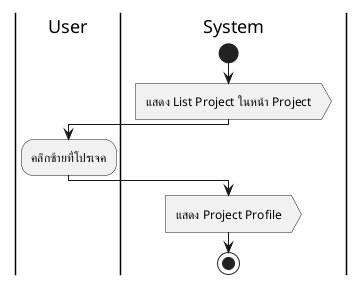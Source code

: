 @startuml
|User|
|System|
start
:แสดง List Project ในหน้า Project>
|User|
:คลิกซ้ายที่โปรเจค;
|System|
:แสดง Project Profile>
stop
@enduml